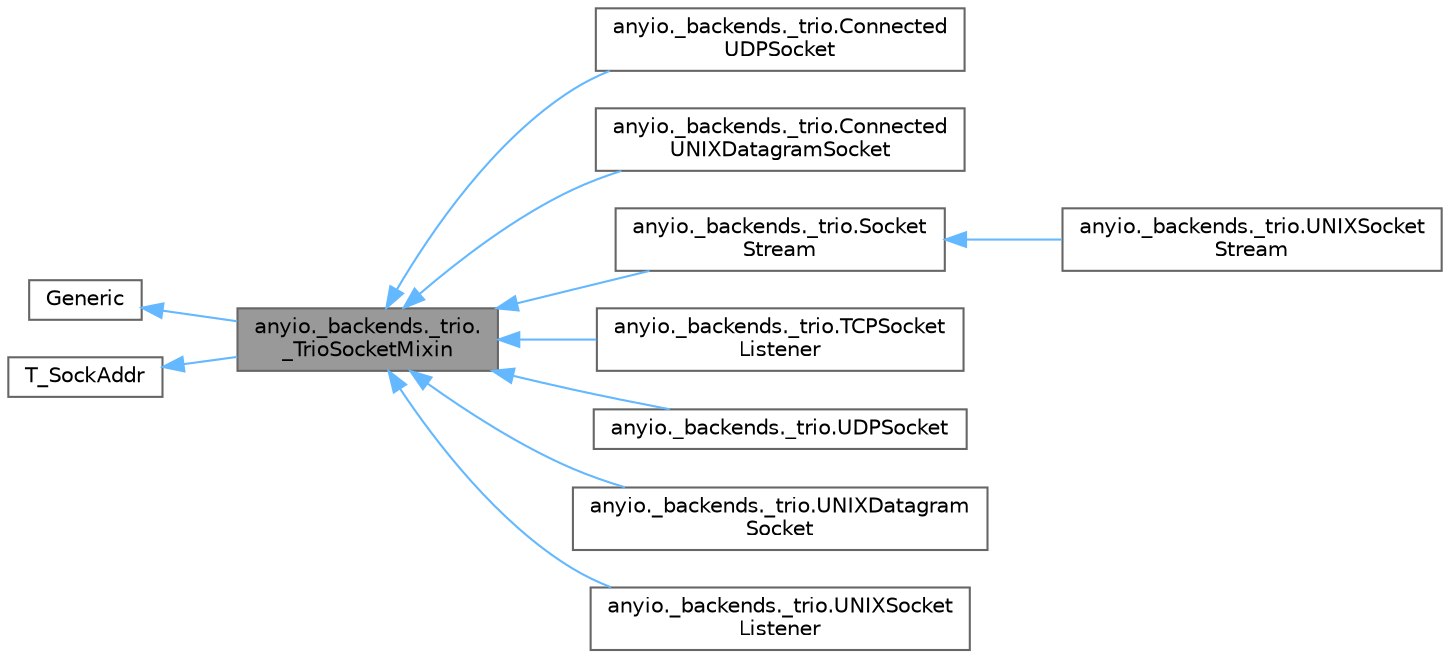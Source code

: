 digraph "anyio._backends._trio._TrioSocketMixin"
{
 // LATEX_PDF_SIZE
  bgcolor="transparent";
  edge [fontname=Helvetica,fontsize=10,labelfontname=Helvetica,labelfontsize=10];
  node [fontname=Helvetica,fontsize=10,shape=box,height=0.2,width=0.4];
  rankdir="LR";
  Node1 [id="Node000001",label="anyio._backends._trio.\l_TrioSocketMixin",height=0.2,width=0.4,color="gray40", fillcolor="grey60", style="filled", fontcolor="black",tooltip=" "];
  Node2 -> Node1 [id="edge1_Node000001_Node000002",dir="back",color="steelblue1",style="solid",tooltip=" "];
  Node2 [id="Node000002",label="Generic",height=0.2,width=0.4,color="gray40", fillcolor="white", style="filled",tooltip=" "];
  Node3 -> Node1 [id="edge2_Node000001_Node000003",dir="back",color="steelblue1",style="solid",tooltip=" "];
  Node3 [id="Node000003",label="T_SockAddr",height=0.2,width=0.4,color="gray40", fillcolor="white", style="filled",tooltip=" "];
  Node1 -> Node4 [id="edge3_Node000001_Node000004",dir="back",color="steelblue1",style="solid",tooltip=" "];
  Node4 [id="Node000004",label="anyio._backends._trio.Connected\lUDPSocket",height=0.2,width=0.4,color="gray40", fillcolor="white", style="filled",URL="$classanyio_1_1__backends_1_1__trio_1_1ConnectedUDPSocket.html",tooltip=" "];
  Node1 -> Node5 [id="edge4_Node000001_Node000005",dir="back",color="steelblue1",style="solid",tooltip=" "];
  Node5 [id="Node000005",label="anyio._backends._trio.Connected\lUNIXDatagramSocket",height=0.2,width=0.4,color="gray40", fillcolor="white", style="filled",URL="$classanyio_1_1__backends_1_1__trio_1_1ConnectedUNIXDatagramSocket.html",tooltip=" "];
  Node1 -> Node6 [id="edge5_Node000001_Node000006",dir="back",color="steelblue1",style="solid",tooltip=" "];
  Node6 [id="Node000006",label="anyio._backends._trio.Socket\lStream",height=0.2,width=0.4,color="gray40", fillcolor="white", style="filled",URL="$classanyio_1_1__backends_1_1__trio_1_1SocketStream.html",tooltip=" "];
  Node6 -> Node7 [id="edge6_Node000006_Node000007",dir="back",color="steelblue1",style="solid",tooltip=" "];
  Node7 [id="Node000007",label="anyio._backends._trio.UNIXSocket\lStream",height=0.2,width=0.4,color="gray40", fillcolor="white", style="filled",URL="$classanyio_1_1__backends_1_1__trio_1_1UNIXSocketStream.html",tooltip=" "];
  Node1 -> Node8 [id="edge7_Node000001_Node000008",dir="back",color="steelblue1",style="solid",tooltip=" "];
  Node8 [id="Node000008",label="anyio._backends._trio.TCPSocket\lListener",height=0.2,width=0.4,color="gray40", fillcolor="white", style="filled",URL="$classanyio_1_1__backends_1_1__trio_1_1TCPSocketListener.html",tooltip=" "];
  Node1 -> Node9 [id="edge8_Node000001_Node000009",dir="back",color="steelblue1",style="solid",tooltip=" "];
  Node9 [id="Node000009",label="anyio._backends._trio.UDPSocket",height=0.2,width=0.4,color="gray40", fillcolor="white", style="filled",URL="$classanyio_1_1__backends_1_1__trio_1_1UDPSocket.html",tooltip=" "];
  Node1 -> Node10 [id="edge9_Node000001_Node000010",dir="back",color="steelblue1",style="solid",tooltip=" "];
  Node10 [id="Node000010",label="anyio._backends._trio.UNIXDatagram\lSocket",height=0.2,width=0.4,color="gray40", fillcolor="white", style="filled",URL="$classanyio_1_1__backends_1_1__trio_1_1UNIXDatagramSocket.html",tooltip=" "];
  Node1 -> Node11 [id="edge10_Node000001_Node000011",dir="back",color="steelblue1",style="solid",tooltip=" "];
  Node11 [id="Node000011",label="anyio._backends._trio.UNIXSocket\lListener",height=0.2,width=0.4,color="gray40", fillcolor="white", style="filled",URL="$classanyio_1_1__backends_1_1__trio_1_1UNIXSocketListener.html",tooltip=" "];
}
